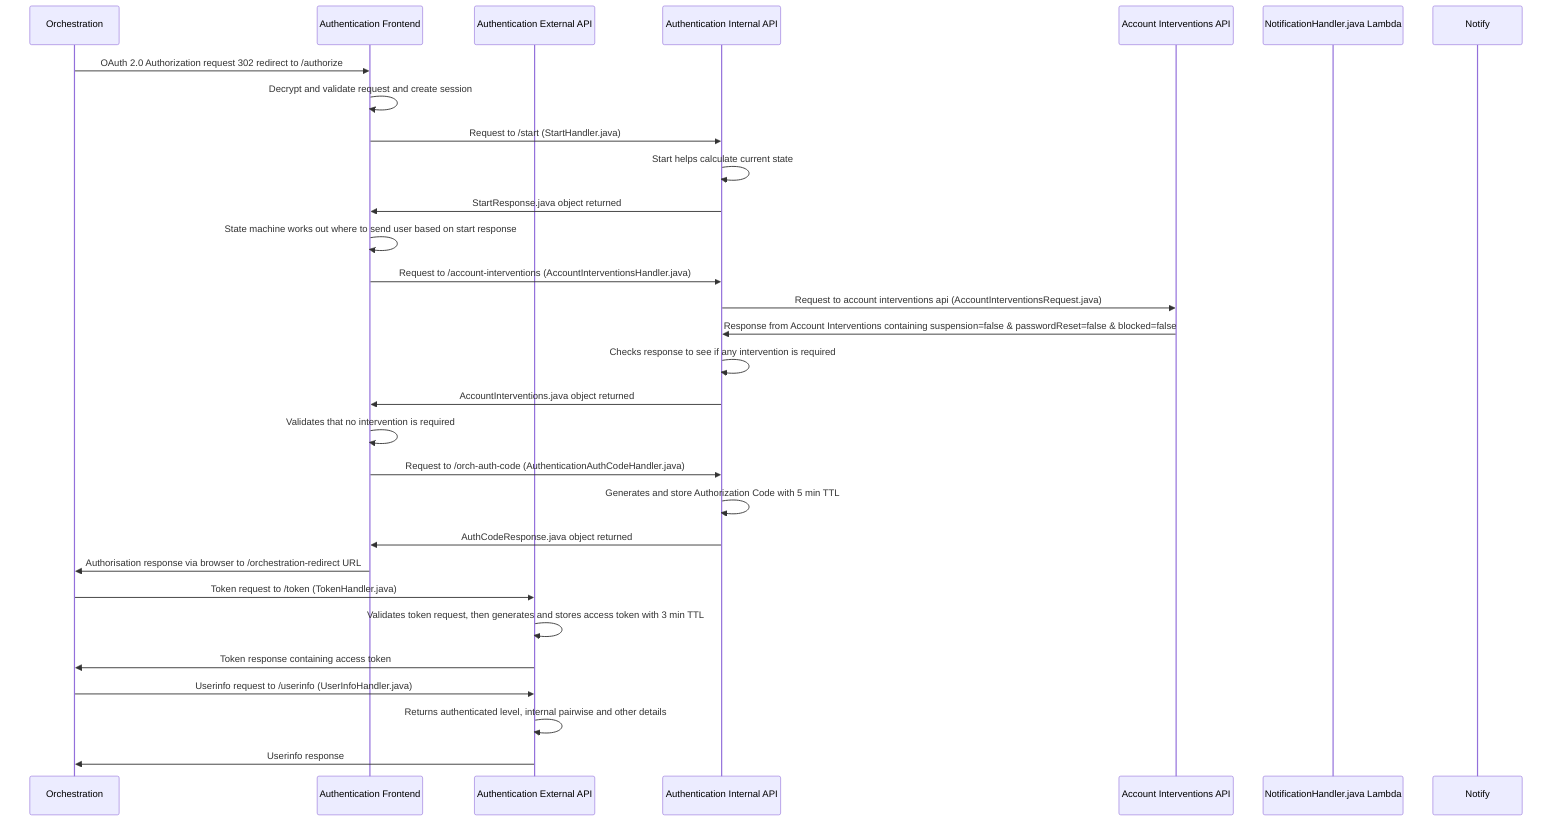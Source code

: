 sequenceDiagram
    participant orch_api as Orchestration
    participant auth_frontend as Authentication Frontend
    participant auth_external_api as Authentication External API
    participant auth_internal_api as Authentication Internal API
    participant account_interventions as Account Interventions API
    participant notification_queue as NotificationHandler.java Lambda   
    participant notify as Notify   
    orch_api ->> auth_frontend : OAuth 2.0 Authorization request 302 redirect to /authorize
    auth_frontend ->> auth_frontend : Decrypt and validate request and create session   
    auth_frontend ->> auth_internal_api : Request to /start (StartHandler.java)
    auth_internal_api ->> auth_internal_api : Start helps calculate current state
    auth_internal_api ->> auth_frontend : StartResponse.java object returned
    auth_frontend ->> auth_frontend : State machine works out where to send user based on start response
    auth_frontend ->> auth_internal_api : Request to /account-interventions (AccountInterventionsHandler.java)
    auth_internal_api ->> account_interventions : Request to account interventions api (AccountInterventionsRequest.java)
    account_interventions ->> auth_internal_api : Response from Account Interventions containing suspension=false & passwordReset=false & blocked=false
    auth_internal_api ->> auth_internal_api : Checks response to see if any intervention is required
    auth_internal_api ->> auth_frontend: AccountInterventions.java object returned
    auth_frontend ->> auth_frontend : Validates that no intervention is required
    auth_frontend ->> auth_internal_api : Request to /orch-auth-code (AuthenticationAuthCodeHandler.java)
    auth_internal_api ->> auth_internal_api : Generates and store Authorization Code with 5 min TTL
    auth_internal_api ->> auth_frontend: AuthCodeResponse.java object returned
    auth_frontend ->> orch_api : Authorisation response via browser to /orchestration-redirect URL
    orch_api ->> auth_external_api: Token request to /token (TokenHandler.java)
    auth_external_api ->> auth_external_api : Validates token request, then generates and stores access token with 3 min TTL
    auth_external_api ->> orch_api : Token response containing access token
    orch_api ->> auth_external_api: Userinfo request to /userinfo (UserInfoHandler.java)
    auth_external_api ->> auth_external_api: Returns authenticated level, internal pairwise and other details
    auth_external_api ->> orch_api : Userinfo response
